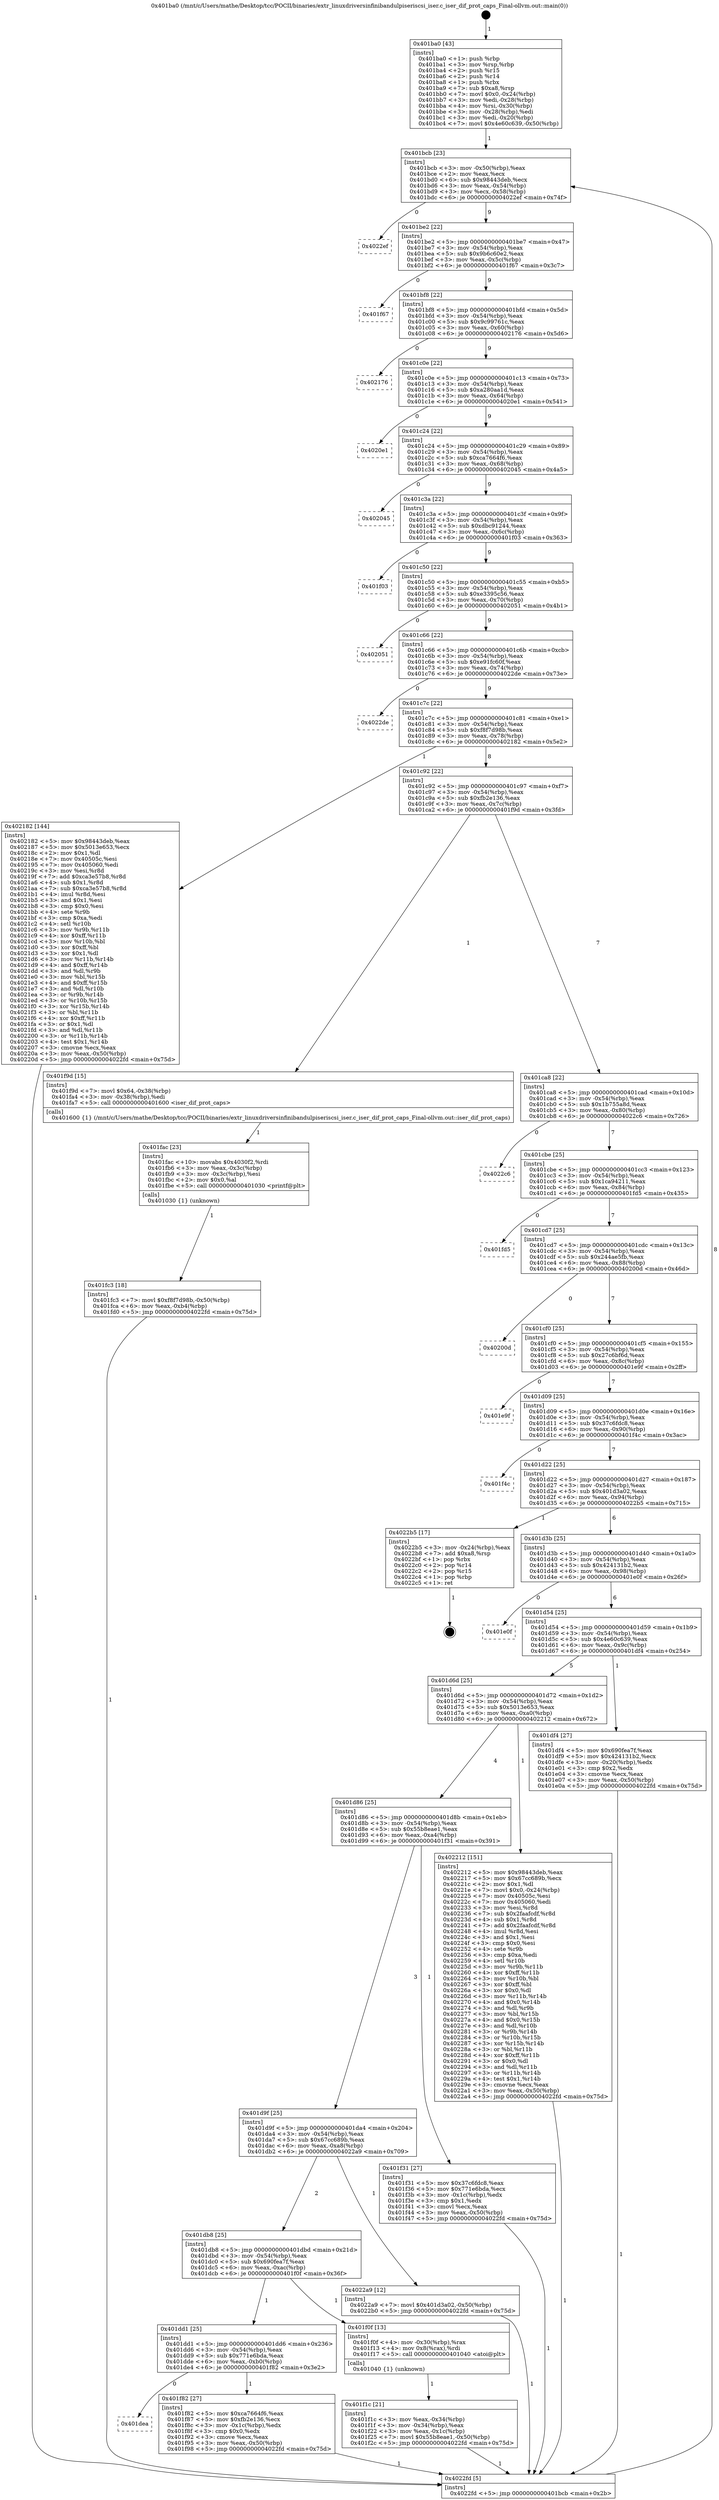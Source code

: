 digraph "0x401ba0" {
  label = "0x401ba0 (/mnt/c/Users/mathe/Desktop/tcc/POCII/binaries/extr_linuxdriversinfinibandulpiseriscsi_iser.c_iser_dif_prot_caps_Final-ollvm.out::main(0))"
  labelloc = "t"
  node[shape=record]

  Entry [label="",width=0.3,height=0.3,shape=circle,fillcolor=black,style=filled]
  "0x401bcb" [label="{
     0x401bcb [23]\l
     | [instrs]\l
     &nbsp;&nbsp;0x401bcb \<+3\>: mov -0x50(%rbp),%eax\l
     &nbsp;&nbsp;0x401bce \<+2\>: mov %eax,%ecx\l
     &nbsp;&nbsp;0x401bd0 \<+6\>: sub $0x98443deb,%ecx\l
     &nbsp;&nbsp;0x401bd6 \<+3\>: mov %eax,-0x54(%rbp)\l
     &nbsp;&nbsp;0x401bd9 \<+3\>: mov %ecx,-0x58(%rbp)\l
     &nbsp;&nbsp;0x401bdc \<+6\>: je 00000000004022ef \<main+0x74f\>\l
  }"]
  "0x4022ef" [label="{
     0x4022ef\l
  }", style=dashed]
  "0x401be2" [label="{
     0x401be2 [22]\l
     | [instrs]\l
     &nbsp;&nbsp;0x401be2 \<+5\>: jmp 0000000000401be7 \<main+0x47\>\l
     &nbsp;&nbsp;0x401be7 \<+3\>: mov -0x54(%rbp),%eax\l
     &nbsp;&nbsp;0x401bea \<+5\>: sub $0x9b6c60e2,%eax\l
     &nbsp;&nbsp;0x401bef \<+3\>: mov %eax,-0x5c(%rbp)\l
     &nbsp;&nbsp;0x401bf2 \<+6\>: je 0000000000401f67 \<main+0x3c7\>\l
  }"]
  Exit [label="",width=0.3,height=0.3,shape=circle,fillcolor=black,style=filled,peripheries=2]
  "0x401f67" [label="{
     0x401f67\l
  }", style=dashed]
  "0x401bf8" [label="{
     0x401bf8 [22]\l
     | [instrs]\l
     &nbsp;&nbsp;0x401bf8 \<+5\>: jmp 0000000000401bfd \<main+0x5d\>\l
     &nbsp;&nbsp;0x401bfd \<+3\>: mov -0x54(%rbp),%eax\l
     &nbsp;&nbsp;0x401c00 \<+5\>: sub $0x9c99761c,%eax\l
     &nbsp;&nbsp;0x401c05 \<+3\>: mov %eax,-0x60(%rbp)\l
     &nbsp;&nbsp;0x401c08 \<+6\>: je 0000000000402176 \<main+0x5d6\>\l
  }"]
  "0x401fc3" [label="{
     0x401fc3 [18]\l
     | [instrs]\l
     &nbsp;&nbsp;0x401fc3 \<+7\>: movl $0xf8f7d98b,-0x50(%rbp)\l
     &nbsp;&nbsp;0x401fca \<+6\>: mov %eax,-0xb4(%rbp)\l
     &nbsp;&nbsp;0x401fd0 \<+5\>: jmp 00000000004022fd \<main+0x75d\>\l
  }"]
  "0x402176" [label="{
     0x402176\l
  }", style=dashed]
  "0x401c0e" [label="{
     0x401c0e [22]\l
     | [instrs]\l
     &nbsp;&nbsp;0x401c0e \<+5\>: jmp 0000000000401c13 \<main+0x73\>\l
     &nbsp;&nbsp;0x401c13 \<+3\>: mov -0x54(%rbp),%eax\l
     &nbsp;&nbsp;0x401c16 \<+5\>: sub $0xa280aa1d,%eax\l
     &nbsp;&nbsp;0x401c1b \<+3\>: mov %eax,-0x64(%rbp)\l
     &nbsp;&nbsp;0x401c1e \<+6\>: je 00000000004020e1 \<main+0x541\>\l
  }"]
  "0x401fac" [label="{
     0x401fac [23]\l
     | [instrs]\l
     &nbsp;&nbsp;0x401fac \<+10\>: movabs $0x4030f2,%rdi\l
     &nbsp;&nbsp;0x401fb6 \<+3\>: mov %eax,-0x3c(%rbp)\l
     &nbsp;&nbsp;0x401fb9 \<+3\>: mov -0x3c(%rbp),%esi\l
     &nbsp;&nbsp;0x401fbc \<+2\>: mov $0x0,%al\l
     &nbsp;&nbsp;0x401fbe \<+5\>: call 0000000000401030 \<printf@plt\>\l
     | [calls]\l
     &nbsp;&nbsp;0x401030 \{1\} (unknown)\l
  }"]
  "0x4020e1" [label="{
     0x4020e1\l
  }", style=dashed]
  "0x401c24" [label="{
     0x401c24 [22]\l
     | [instrs]\l
     &nbsp;&nbsp;0x401c24 \<+5\>: jmp 0000000000401c29 \<main+0x89\>\l
     &nbsp;&nbsp;0x401c29 \<+3\>: mov -0x54(%rbp),%eax\l
     &nbsp;&nbsp;0x401c2c \<+5\>: sub $0xca7664f6,%eax\l
     &nbsp;&nbsp;0x401c31 \<+3\>: mov %eax,-0x68(%rbp)\l
     &nbsp;&nbsp;0x401c34 \<+6\>: je 0000000000402045 \<main+0x4a5\>\l
  }"]
  "0x401dea" [label="{
     0x401dea\l
  }", style=dashed]
  "0x402045" [label="{
     0x402045\l
  }", style=dashed]
  "0x401c3a" [label="{
     0x401c3a [22]\l
     | [instrs]\l
     &nbsp;&nbsp;0x401c3a \<+5\>: jmp 0000000000401c3f \<main+0x9f\>\l
     &nbsp;&nbsp;0x401c3f \<+3\>: mov -0x54(%rbp),%eax\l
     &nbsp;&nbsp;0x401c42 \<+5\>: sub $0xdbc91244,%eax\l
     &nbsp;&nbsp;0x401c47 \<+3\>: mov %eax,-0x6c(%rbp)\l
     &nbsp;&nbsp;0x401c4a \<+6\>: je 0000000000401f03 \<main+0x363\>\l
  }"]
  "0x401f82" [label="{
     0x401f82 [27]\l
     | [instrs]\l
     &nbsp;&nbsp;0x401f82 \<+5\>: mov $0xca7664f6,%eax\l
     &nbsp;&nbsp;0x401f87 \<+5\>: mov $0xfb2e136,%ecx\l
     &nbsp;&nbsp;0x401f8c \<+3\>: mov -0x1c(%rbp),%edx\l
     &nbsp;&nbsp;0x401f8f \<+3\>: cmp $0x0,%edx\l
     &nbsp;&nbsp;0x401f92 \<+3\>: cmove %ecx,%eax\l
     &nbsp;&nbsp;0x401f95 \<+3\>: mov %eax,-0x50(%rbp)\l
     &nbsp;&nbsp;0x401f98 \<+5\>: jmp 00000000004022fd \<main+0x75d\>\l
  }"]
  "0x401f03" [label="{
     0x401f03\l
  }", style=dashed]
  "0x401c50" [label="{
     0x401c50 [22]\l
     | [instrs]\l
     &nbsp;&nbsp;0x401c50 \<+5\>: jmp 0000000000401c55 \<main+0xb5\>\l
     &nbsp;&nbsp;0x401c55 \<+3\>: mov -0x54(%rbp),%eax\l
     &nbsp;&nbsp;0x401c58 \<+5\>: sub $0xe3395c56,%eax\l
     &nbsp;&nbsp;0x401c5d \<+3\>: mov %eax,-0x70(%rbp)\l
     &nbsp;&nbsp;0x401c60 \<+6\>: je 0000000000402051 \<main+0x4b1\>\l
  }"]
  "0x401f1c" [label="{
     0x401f1c [21]\l
     | [instrs]\l
     &nbsp;&nbsp;0x401f1c \<+3\>: mov %eax,-0x34(%rbp)\l
     &nbsp;&nbsp;0x401f1f \<+3\>: mov -0x34(%rbp),%eax\l
     &nbsp;&nbsp;0x401f22 \<+3\>: mov %eax,-0x1c(%rbp)\l
     &nbsp;&nbsp;0x401f25 \<+7\>: movl $0x55b8eae1,-0x50(%rbp)\l
     &nbsp;&nbsp;0x401f2c \<+5\>: jmp 00000000004022fd \<main+0x75d\>\l
  }"]
  "0x402051" [label="{
     0x402051\l
  }", style=dashed]
  "0x401c66" [label="{
     0x401c66 [22]\l
     | [instrs]\l
     &nbsp;&nbsp;0x401c66 \<+5\>: jmp 0000000000401c6b \<main+0xcb\>\l
     &nbsp;&nbsp;0x401c6b \<+3\>: mov -0x54(%rbp),%eax\l
     &nbsp;&nbsp;0x401c6e \<+5\>: sub $0xe91fc60f,%eax\l
     &nbsp;&nbsp;0x401c73 \<+3\>: mov %eax,-0x74(%rbp)\l
     &nbsp;&nbsp;0x401c76 \<+6\>: je 00000000004022de \<main+0x73e\>\l
  }"]
  "0x401dd1" [label="{
     0x401dd1 [25]\l
     | [instrs]\l
     &nbsp;&nbsp;0x401dd1 \<+5\>: jmp 0000000000401dd6 \<main+0x236\>\l
     &nbsp;&nbsp;0x401dd6 \<+3\>: mov -0x54(%rbp),%eax\l
     &nbsp;&nbsp;0x401dd9 \<+5\>: sub $0x771e6bda,%eax\l
     &nbsp;&nbsp;0x401dde \<+6\>: mov %eax,-0xb0(%rbp)\l
     &nbsp;&nbsp;0x401de4 \<+6\>: je 0000000000401f82 \<main+0x3e2\>\l
  }"]
  "0x4022de" [label="{
     0x4022de\l
  }", style=dashed]
  "0x401c7c" [label="{
     0x401c7c [22]\l
     | [instrs]\l
     &nbsp;&nbsp;0x401c7c \<+5\>: jmp 0000000000401c81 \<main+0xe1\>\l
     &nbsp;&nbsp;0x401c81 \<+3\>: mov -0x54(%rbp),%eax\l
     &nbsp;&nbsp;0x401c84 \<+5\>: sub $0xf8f7d98b,%eax\l
     &nbsp;&nbsp;0x401c89 \<+3\>: mov %eax,-0x78(%rbp)\l
     &nbsp;&nbsp;0x401c8c \<+6\>: je 0000000000402182 \<main+0x5e2\>\l
  }"]
  "0x401f0f" [label="{
     0x401f0f [13]\l
     | [instrs]\l
     &nbsp;&nbsp;0x401f0f \<+4\>: mov -0x30(%rbp),%rax\l
     &nbsp;&nbsp;0x401f13 \<+4\>: mov 0x8(%rax),%rdi\l
     &nbsp;&nbsp;0x401f17 \<+5\>: call 0000000000401040 \<atoi@plt\>\l
     | [calls]\l
     &nbsp;&nbsp;0x401040 \{1\} (unknown)\l
  }"]
  "0x402182" [label="{
     0x402182 [144]\l
     | [instrs]\l
     &nbsp;&nbsp;0x402182 \<+5\>: mov $0x98443deb,%eax\l
     &nbsp;&nbsp;0x402187 \<+5\>: mov $0x5013e653,%ecx\l
     &nbsp;&nbsp;0x40218c \<+2\>: mov $0x1,%dl\l
     &nbsp;&nbsp;0x40218e \<+7\>: mov 0x40505c,%esi\l
     &nbsp;&nbsp;0x402195 \<+7\>: mov 0x405060,%edi\l
     &nbsp;&nbsp;0x40219c \<+3\>: mov %esi,%r8d\l
     &nbsp;&nbsp;0x40219f \<+7\>: add $0xca3e57b8,%r8d\l
     &nbsp;&nbsp;0x4021a6 \<+4\>: sub $0x1,%r8d\l
     &nbsp;&nbsp;0x4021aa \<+7\>: sub $0xca3e57b8,%r8d\l
     &nbsp;&nbsp;0x4021b1 \<+4\>: imul %r8d,%esi\l
     &nbsp;&nbsp;0x4021b5 \<+3\>: and $0x1,%esi\l
     &nbsp;&nbsp;0x4021b8 \<+3\>: cmp $0x0,%esi\l
     &nbsp;&nbsp;0x4021bb \<+4\>: sete %r9b\l
     &nbsp;&nbsp;0x4021bf \<+3\>: cmp $0xa,%edi\l
     &nbsp;&nbsp;0x4021c2 \<+4\>: setl %r10b\l
     &nbsp;&nbsp;0x4021c6 \<+3\>: mov %r9b,%r11b\l
     &nbsp;&nbsp;0x4021c9 \<+4\>: xor $0xff,%r11b\l
     &nbsp;&nbsp;0x4021cd \<+3\>: mov %r10b,%bl\l
     &nbsp;&nbsp;0x4021d0 \<+3\>: xor $0xff,%bl\l
     &nbsp;&nbsp;0x4021d3 \<+3\>: xor $0x1,%dl\l
     &nbsp;&nbsp;0x4021d6 \<+3\>: mov %r11b,%r14b\l
     &nbsp;&nbsp;0x4021d9 \<+4\>: and $0xff,%r14b\l
     &nbsp;&nbsp;0x4021dd \<+3\>: and %dl,%r9b\l
     &nbsp;&nbsp;0x4021e0 \<+3\>: mov %bl,%r15b\l
     &nbsp;&nbsp;0x4021e3 \<+4\>: and $0xff,%r15b\l
     &nbsp;&nbsp;0x4021e7 \<+3\>: and %dl,%r10b\l
     &nbsp;&nbsp;0x4021ea \<+3\>: or %r9b,%r14b\l
     &nbsp;&nbsp;0x4021ed \<+3\>: or %r10b,%r15b\l
     &nbsp;&nbsp;0x4021f0 \<+3\>: xor %r15b,%r14b\l
     &nbsp;&nbsp;0x4021f3 \<+3\>: or %bl,%r11b\l
     &nbsp;&nbsp;0x4021f6 \<+4\>: xor $0xff,%r11b\l
     &nbsp;&nbsp;0x4021fa \<+3\>: or $0x1,%dl\l
     &nbsp;&nbsp;0x4021fd \<+3\>: and %dl,%r11b\l
     &nbsp;&nbsp;0x402200 \<+3\>: or %r11b,%r14b\l
     &nbsp;&nbsp;0x402203 \<+4\>: test $0x1,%r14b\l
     &nbsp;&nbsp;0x402207 \<+3\>: cmovne %ecx,%eax\l
     &nbsp;&nbsp;0x40220a \<+3\>: mov %eax,-0x50(%rbp)\l
     &nbsp;&nbsp;0x40220d \<+5\>: jmp 00000000004022fd \<main+0x75d\>\l
  }"]
  "0x401c92" [label="{
     0x401c92 [22]\l
     | [instrs]\l
     &nbsp;&nbsp;0x401c92 \<+5\>: jmp 0000000000401c97 \<main+0xf7\>\l
     &nbsp;&nbsp;0x401c97 \<+3\>: mov -0x54(%rbp),%eax\l
     &nbsp;&nbsp;0x401c9a \<+5\>: sub $0xfb2e136,%eax\l
     &nbsp;&nbsp;0x401c9f \<+3\>: mov %eax,-0x7c(%rbp)\l
     &nbsp;&nbsp;0x401ca2 \<+6\>: je 0000000000401f9d \<main+0x3fd\>\l
  }"]
  "0x401db8" [label="{
     0x401db8 [25]\l
     | [instrs]\l
     &nbsp;&nbsp;0x401db8 \<+5\>: jmp 0000000000401dbd \<main+0x21d\>\l
     &nbsp;&nbsp;0x401dbd \<+3\>: mov -0x54(%rbp),%eax\l
     &nbsp;&nbsp;0x401dc0 \<+5\>: sub $0x690fea7f,%eax\l
     &nbsp;&nbsp;0x401dc5 \<+6\>: mov %eax,-0xac(%rbp)\l
     &nbsp;&nbsp;0x401dcb \<+6\>: je 0000000000401f0f \<main+0x36f\>\l
  }"]
  "0x401f9d" [label="{
     0x401f9d [15]\l
     | [instrs]\l
     &nbsp;&nbsp;0x401f9d \<+7\>: movl $0x64,-0x38(%rbp)\l
     &nbsp;&nbsp;0x401fa4 \<+3\>: mov -0x38(%rbp),%edi\l
     &nbsp;&nbsp;0x401fa7 \<+5\>: call 0000000000401600 \<iser_dif_prot_caps\>\l
     | [calls]\l
     &nbsp;&nbsp;0x401600 \{1\} (/mnt/c/Users/mathe/Desktop/tcc/POCII/binaries/extr_linuxdriversinfinibandulpiseriscsi_iser.c_iser_dif_prot_caps_Final-ollvm.out::iser_dif_prot_caps)\l
  }"]
  "0x401ca8" [label="{
     0x401ca8 [22]\l
     | [instrs]\l
     &nbsp;&nbsp;0x401ca8 \<+5\>: jmp 0000000000401cad \<main+0x10d\>\l
     &nbsp;&nbsp;0x401cad \<+3\>: mov -0x54(%rbp),%eax\l
     &nbsp;&nbsp;0x401cb0 \<+5\>: sub $0x1b755a8d,%eax\l
     &nbsp;&nbsp;0x401cb5 \<+3\>: mov %eax,-0x80(%rbp)\l
     &nbsp;&nbsp;0x401cb8 \<+6\>: je 00000000004022c6 \<main+0x726\>\l
  }"]
  "0x4022a9" [label="{
     0x4022a9 [12]\l
     | [instrs]\l
     &nbsp;&nbsp;0x4022a9 \<+7\>: movl $0x401d3a02,-0x50(%rbp)\l
     &nbsp;&nbsp;0x4022b0 \<+5\>: jmp 00000000004022fd \<main+0x75d\>\l
  }"]
  "0x4022c6" [label="{
     0x4022c6\l
  }", style=dashed]
  "0x401cbe" [label="{
     0x401cbe [25]\l
     | [instrs]\l
     &nbsp;&nbsp;0x401cbe \<+5\>: jmp 0000000000401cc3 \<main+0x123\>\l
     &nbsp;&nbsp;0x401cc3 \<+3\>: mov -0x54(%rbp),%eax\l
     &nbsp;&nbsp;0x401cc6 \<+5\>: sub $0x1ca94211,%eax\l
     &nbsp;&nbsp;0x401ccb \<+6\>: mov %eax,-0x84(%rbp)\l
     &nbsp;&nbsp;0x401cd1 \<+6\>: je 0000000000401fd5 \<main+0x435\>\l
  }"]
  "0x401d9f" [label="{
     0x401d9f [25]\l
     | [instrs]\l
     &nbsp;&nbsp;0x401d9f \<+5\>: jmp 0000000000401da4 \<main+0x204\>\l
     &nbsp;&nbsp;0x401da4 \<+3\>: mov -0x54(%rbp),%eax\l
     &nbsp;&nbsp;0x401da7 \<+5\>: sub $0x67cc689b,%eax\l
     &nbsp;&nbsp;0x401dac \<+6\>: mov %eax,-0xa8(%rbp)\l
     &nbsp;&nbsp;0x401db2 \<+6\>: je 00000000004022a9 \<main+0x709\>\l
  }"]
  "0x401fd5" [label="{
     0x401fd5\l
  }", style=dashed]
  "0x401cd7" [label="{
     0x401cd7 [25]\l
     | [instrs]\l
     &nbsp;&nbsp;0x401cd7 \<+5\>: jmp 0000000000401cdc \<main+0x13c\>\l
     &nbsp;&nbsp;0x401cdc \<+3\>: mov -0x54(%rbp),%eax\l
     &nbsp;&nbsp;0x401cdf \<+5\>: sub $0x244ae5fb,%eax\l
     &nbsp;&nbsp;0x401ce4 \<+6\>: mov %eax,-0x88(%rbp)\l
     &nbsp;&nbsp;0x401cea \<+6\>: je 000000000040200d \<main+0x46d\>\l
  }"]
  "0x401f31" [label="{
     0x401f31 [27]\l
     | [instrs]\l
     &nbsp;&nbsp;0x401f31 \<+5\>: mov $0x37c6fdc8,%eax\l
     &nbsp;&nbsp;0x401f36 \<+5\>: mov $0x771e6bda,%ecx\l
     &nbsp;&nbsp;0x401f3b \<+3\>: mov -0x1c(%rbp),%edx\l
     &nbsp;&nbsp;0x401f3e \<+3\>: cmp $0x1,%edx\l
     &nbsp;&nbsp;0x401f41 \<+3\>: cmovl %ecx,%eax\l
     &nbsp;&nbsp;0x401f44 \<+3\>: mov %eax,-0x50(%rbp)\l
     &nbsp;&nbsp;0x401f47 \<+5\>: jmp 00000000004022fd \<main+0x75d\>\l
  }"]
  "0x40200d" [label="{
     0x40200d\l
  }", style=dashed]
  "0x401cf0" [label="{
     0x401cf0 [25]\l
     | [instrs]\l
     &nbsp;&nbsp;0x401cf0 \<+5\>: jmp 0000000000401cf5 \<main+0x155\>\l
     &nbsp;&nbsp;0x401cf5 \<+3\>: mov -0x54(%rbp),%eax\l
     &nbsp;&nbsp;0x401cf8 \<+5\>: sub $0x27c6bf6d,%eax\l
     &nbsp;&nbsp;0x401cfd \<+6\>: mov %eax,-0x8c(%rbp)\l
     &nbsp;&nbsp;0x401d03 \<+6\>: je 0000000000401e9f \<main+0x2ff\>\l
  }"]
  "0x401d86" [label="{
     0x401d86 [25]\l
     | [instrs]\l
     &nbsp;&nbsp;0x401d86 \<+5\>: jmp 0000000000401d8b \<main+0x1eb\>\l
     &nbsp;&nbsp;0x401d8b \<+3\>: mov -0x54(%rbp),%eax\l
     &nbsp;&nbsp;0x401d8e \<+5\>: sub $0x55b8eae1,%eax\l
     &nbsp;&nbsp;0x401d93 \<+6\>: mov %eax,-0xa4(%rbp)\l
     &nbsp;&nbsp;0x401d99 \<+6\>: je 0000000000401f31 \<main+0x391\>\l
  }"]
  "0x401e9f" [label="{
     0x401e9f\l
  }", style=dashed]
  "0x401d09" [label="{
     0x401d09 [25]\l
     | [instrs]\l
     &nbsp;&nbsp;0x401d09 \<+5\>: jmp 0000000000401d0e \<main+0x16e\>\l
     &nbsp;&nbsp;0x401d0e \<+3\>: mov -0x54(%rbp),%eax\l
     &nbsp;&nbsp;0x401d11 \<+5\>: sub $0x37c6fdc8,%eax\l
     &nbsp;&nbsp;0x401d16 \<+6\>: mov %eax,-0x90(%rbp)\l
     &nbsp;&nbsp;0x401d1c \<+6\>: je 0000000000401f4c \<main+0x3ac\>\l
  }"]
  "0x402212" [label="{
     0x402212 [151]\l
     | [instrs]\l
     &nbsp;&nbsp;0x402212 \<+5\>: mov $0x98443deb,%eax\l
     &nbsp;&nbsp;0x402217 \<+5\>: mov $0x67cc689b,%ecx\l
     &nbsp;&nbsp;0x40221c \<+2\>: mov $0x1,%dl\l
     &nbsp;&nbsp;0x40221e \<+7\>: movl $0x0,-0x24(%rbp)\l
     &nbsp;&nbsp;0x402225 \<+7\>: mov 0x40505c,%esi\l
     &nbsp;&nbsp;0x40222c \<+7\>: mov 0x405060,%edi\l
     &nbsp;&nbsp;0x402233 \<+3\>: mov %esi,%r8d\l
     &nbsp;&nbsp;0x402236 \<+7\>: sub $0x2faafcdf,%r8d\l
     &nbsp;&nbsp;0x40223d \<+4\>: sub $0x1,%r8d\l
     &nbsp;&nbsp;0x402241 \<+7\>: add $0x2faafcdf,%r8d\l
     &nbsp;&nbsp;0x402248 \<+4\>: imul %r8d,%esi\l
     &nbsp;&nbsp;0x40224c \<+3\>: and $0x1,%esi\l
     &nbsp;&nbsp;0x40224f \<+3\>: cmp $0x0,%esi\l
     &nbsp;&nbsp;0x402252 \<+4\>: sete %r9b\l
     &nbsp;&nbsp;0x402256 \<+3\>: cmp $0xa,%edi\l
     &nbsp;&nbsp;0x402259 \<+4\>: setl %r10b\l
     &nbsp;&nbsp;0x40225d \<+3\>: mov %r9b,%r11b\l
     &nbsp;&nbsp;0x402260 \<+4\>: xor $0xff,%r11b\l
     &nbsp;&nbsp;0x402264 \<+3\>: mov %r10b,%bl\l
     &nbsp;&nbsp;0x402267 \<+3\>: xor $0xff,%bl\l
     &nbsp;&nbsp;0x40226a \<+3\>: xor $0x0,%dl\l
     &nbsp;&nbsp;0x40226d \<+3\>: mov %r11b,%r14b\l
     &nbsp;&nbsp;0x402270 \<+4\>: and $0x0,%r14b\l
     &nbsp;&nbsp;0x402274 \<+3\>: and %dl,%r9b\l
     &nbsp;&nbsp;0x402277 \<+3\>: mov %bl,%r15b\l
     &nbsp;&nbsp;0x40227a \<+4\>: and $0x0,%r15b\l
     &nbsp;&nbsp;0x40227e \<+3\>: and %dl,%r10b\l
     &nbsp;&nbsp;0x402281 \<+3\>: or %r9b,%r14b\l
     &nbsp;&nbsp;0x402284 \<+3\>: or %r10b,%r15b\l
     &nbsp;&nbsp;0x402287 \<+3\>: xor %r15b,%r14b\l
     &nbsp;&nbsp;0x40228a \<+3\>: or %bl,%r11b\l
     &nbsp;&nbsp;0x40228d \<+4\>: xor $0xff,%r11b\l
     &nbsp;&nbsp;0x402291 \<+3\>: or $0x0,%dl\l
     &nbsp;&nbsp;0x402294 \<+3\>: and %dl,%r11b\l
     &nbsp;&nbsp;0x402297 \<+3\>: or %r11b,%r14b\l
     &nbsp;&nbsp;0x40229a \<+4\>: test $0x1,%r14b\l
     &nbsp;&nbsp;0x40229e \<+3\>: cmovne %ecx,%eax\l
     &nbsp;&nbsp;0x4022a1 \<+3\>: mov %eax,-0x50(%rbp)\l
     &nbsp;&nbsp;0x4022a4 \<+5\>: jmp 00000000004022fd \<main+0x75d\>\l
  }"]
  "0x401f4c" [label="{
     0x401f4c\l
  }", style=dashed]
  "0x401d22" [label="{
     0x401d22 [25]\l
     | [instrs]\l
     &nbsp;&nbsp;0x401d22 \<+5\>: jmp 0000000000401d27 \<main+0x187\>\l
     &nbsp;&nbsp;0x401d27 \<+3\>: mov -0x54(%rbp),%eax\l
     &nbsp;&nbsp;0x401d2a \<+5\>: sub $0x401d3a02,%eax\l
     &nbsp;&nbsp;0x401d2f \<+6\>: mov %eax,-0x94(%rbp)\l
     &nbsp;&nbsp;0x401d35 \<+6\>: je 00000000004022b5 \<main+0x715\>\l
  }"]
  "0x401ba0" [label="{
     0x401ba0 [43]\l
     | [instrs]\l
     &nbsp;&nbsp;0x401ba0 \<+1\>: push %rbp\l
     &nbsp;&nbsp;0x401ba1 \<+3\>: mov %rsp,%rbp\l
     &nbsp;&nbsp;0x401ba4 \<+2\>: push %r15\l
     &nbsp;&nbsp;0x401ba6 \<+2\>: push %r14\l
     &nbsp;&nbsp;0x401ba8 \<+1\>: push %rbx\l
     &nbsp;&nbsp;0x401ba9 \<+7\>: sub $0xa8,%rsp\l
     &nbsp;&nbsp;0x401bb0 \<+7\>: movl $0x0,-0x24(%rbp)\l
     &nbsp;&nbsp;0x401bb7 \<+3\>: mov %edi,-0x28(%rbp)\l
     &nbsp;&nbsp;0x401bba \<+4\>: mov %rsi,-0x30(%rbp)\l
     &nbsp;&nbsp;0x401bbe \<+3\>: mov -0x28(%rbp),%edi\l
     &nbsp;&nbsp;0x401bc1 \<+3\>: mov %edi,-0x20(%rbp)\l
     &nbsp;&nbsp;0x401bc4 \<+7\>: movl $0x4e60c639,-0x50(%rbp)\l
  }"]
  "0x4022b5" [label="{
     0x4022b5 [17]\l
     | [instrs]\l
     &nbsp;&nbsp;0x4022b5 \<+3\>: mov -0x24(%rbp),%eax\l
     &nbsp;&nbsp;0x4022b8 \<+7\>: add $0xa8,%rsp\l
     &nbsp;&nbsp;0x4022bf \<+1\>: pop %rbx\l
     &nbsp;&nbsp;0x4022c0 \<+2\>: pop %r14\l
     &nbsp;&nbsp;0x4022c2 \<+2\>: pop %r15\l
     &nbsp;&nbsp;0x4022c4 \<+1\>: pop %rbp\l
     &nbsp;&nbsp;0x4022c5 \<+1\>: ret\l
  }"]
  "0x401d3b" [label="{
     0x401d3b [25]\l
     | [instrs]\l
     &nbsp;&nbsp;0x401d3b \<+5\>: jmp 0000000000401d40 \<main+0x1a0\>\l
     &nbsp;&nbsp;0x401d40 \<+3\>: mov -0x54(%rbp),%eax\l
     &nbsp;&nbsp;0x401d43 \<+5\>: sub $0x424131b2,%eax\l
     &nbsp;&nbsp;0x401d48 \<+6\>: mov %eax,-0x98(%rbp)\l
     &nbsp;&nbsp;0x401d4e \<+6\>: je 0000000000401e0f \<main+0x26f\>\l
  }"]
  "0x4022fd" [label="{
     0x4022fd [5]\l
     | [instrs]\l
     &nbsp;&nbsp;0x4022fd \<+5\>: jmp 0000000000401bcb \<main+0x2b\>\l
  }"]
  "0x401e0f" [label="{
     0x401e0f\l
  }", style=dashed]
  "0x401d54" [label="{
     0x401d54 [25]\l
     | [instrs]\l
     &nbsp;&nbsp;0x401d54 \<+5\>: jmp 0000000000401d59 \<main+0x1b9\>\l
     &nbsp;&nbsp;0x401d59 \<+3\>: mov -0x54(%rbp),%eax\l
     &nbsp;&nbsp;0x401d5c \<+5\>: sub $0x4e60c639,%eax\l
     &nbsp;&nbsp;0x401d61 \<+6\>: mov %eax,-0x9c(%rbp)\l
     &nbsp;&nbsp;0x401d67 \<+6\>: je 0000000000401df4 \<main+0x254\>\l
  }"]
  "0x401d6d" [label="{
     0x401d6d [25]\l
     | [instrs]\l
     &nbsp;&nbsp;0x401d6d \<+5\>: jmp 0000000000401d72 \<main+0x1d2\>\l
     &nbsp;&nbsp;0x401d72 \<+3\>: mov -0x54(%rbp),%eax\l
     &nbsp;&nbsp;0x401d75 \<+5\>: sub $0x5013e653,%eax\l
     &nbsp;&nbsp;0x401d7a \<+6\>: mov %eax,-0xa0(%rbp)\l
     &nbsp;&nbsp;0x401d80 \<+6\>: je 0000000000402212 \<main+0x672\>\l
  }"]
  "0x401df4" [label="{
     0x401df4 [27]\l
     | [instrs]\l
     &nbsp;&nbsp;0x401df4 \<+5\>: mov $0x690fea7f,%eax\l
     &nbsp;&nbsp;0x401df9 \<+5\>: mov $0x424131b2,%ecx\l
     &nbsp;&nbsp;0x401dfe \<+3\>: mov -0x20(%rbp),%edx\l
     &nbsp;&nbsp;0x401e01 \<+3\>: cmp $0x2,%edx\l
     &nbsp;&nbsp;0x401e04 \<+3\>: cmovne %ecx,%eax\l
     &nbsp;&nbsp;0x401e07 \<+3\>: mov %eax,-0x50(%rbp)\l
     &nbsp;&nbsp;0x401e0a \<+5\>: jmp 00000000004022fd \<main+0x75d\>\l
  }"]
  Entry -> "0x401ba0" [label=" 1"]
  "0x401bcb" -> "0x4022ef" [label=" 0"]
  "0x401bcb" -> "0x401be2" [label=" 9"]
  "0x4022b5" -> Exit [label=" 1"]
  "0x401be2" -> "0x401f67" [label=" 0"]
  "0x401be2" -> "0x401bf8" [label=" 9"]
  "0x4022a9" -> "0x4022fd" [label=" 1"]
  "0x401bf8" -> "0x402176" [label=" 0"]
  "0x401bf8" -> "0x401c0e" [label=" 9"]
  "0x402212" -> "0x4022fd" [label=" 1"]
  "0x401c0e" -> "0x4020e1" [label=" 0"]
  "0x401c0e" -> "0x401c24" [label=" 9"]
  "0x402182" -> "0x4022fd" [label=" 1"]
  "0x401c24" -> "0x402045" [label=" 0"]
  "0x401c24" -> "0x401c3a" [label=" 9"]
  "0x401fc3" -> "0x4022fd" [label=" 1"]
  "0x401c3a" -> "0x401f03" [label=" 0"]
  "0x401c3a" -> "0x401c50" [label=" 9"]
  "0x401fac" -> "0x401fc3" [label=" 1"]
  "0x401c50" -> "0x402051" [label=" 0"]
  "0x401c50" -> "0x401c66" [label=" 9"]
  "0x401f82" -> "0x4022fd" [label=" 1"]
  "0x401c66" -> "0x4022de" [label=" 0"]
  "0x401c66" -> "0x401c7c" [label=" 9"]
  "0x401dd1" -> "0x401dea" [label=" 0"]
  "0x401c7c" -> "0x402182" [label=" 1"]
  "0x401c7c" -> "0x401c92" [label=" 8"]
  "0x401dd1" -> "0x401f82" [label=" 1"]
  "0x401c92" -> "0x401f9d" [label=" 1"]
  "0x401c92" -> "0x401ca8" [label=" 7"]
  "0x401f31" -> "0x4022fd" [label=" 1"]
  "0x401ca8" -> "0x4022c6" [label=" 0"]
  "0x401ca8" -> "0x401cbe" [label=" 7"]
  "0x401f1c" -> "0x4022fd" [label=" 1"]
  "0x401cbe" -> "0x401fd5" [label=" 0"]
  "0x401cbe" -> "0x401cd7" [label=" 7"]
  "0x401db8" -> "0x401dd1" [label=" 1"]
  "0x401cd7" -> "0x40200d" [label=" 0"]
  "0x401cd7" -> "0x401cf0" [label=" 7"]
  "0x401db8" -> "0x401f0f" [label=" 1"]
  "0x401cf0" -> "0x401e9f" [label=" 0"]
  "0x401cf0" -> "0x401d09" [label=" 7"]
  "0x401d9f" -> "0x401db8" [label=" 2"]
  "0x401d09" -> "0x401f4c" [label=" 0"]
  "0x401d09" -> "0x401d22" [label=" 7"]
  "0x401d9f" -> "0x4022a9" [label=" 1"]
  "0x401d22" -> "0x4022b5" [label=" 1"]
  "0x401d22" -> "0x401d3b" [label=" 6"]
  "0x401d86" -> "0x401d9f" [label=" 3"]
  "0x401d3b" -> "0x401e0f" [label=" 0"]
  "0x401d3b" -> "0x401d54" [label=" 6"]
  "0x401d86" -> "0x401f31" [label=" 1"]
  "0x401d54" -> "0x401df4" [label=" 1"]
  "0x401d54" -> "0x401d6d" [label=" 5"]
  "0x401df4" -> "0x4022fd" [label=" 1"]
  "0x401ba0" -> "0x401bcb" [label=" 1"]
  "0x4022fd" -> "0x401bcb" [label=" 8"]
  "0x401f0f" -> "0x401f1c" [label=" 1"]
  "0x401d6d" -> "0x402212" [label=" 1"]
  "0x401d6d" -> "0x401d86" [label=" 4"]
  "0x401f9d" -> "0x401fac" [label=" 1"]
}
